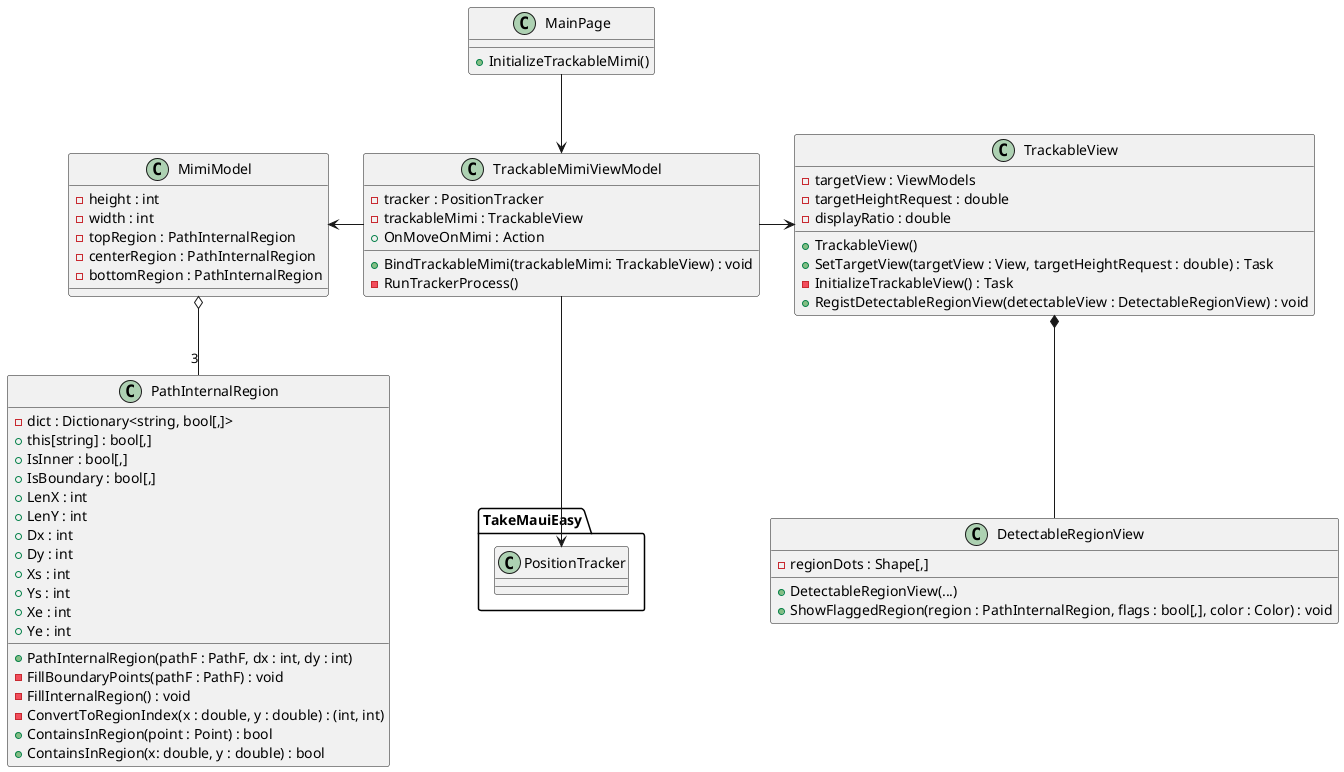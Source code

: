 @startuml MimikakiClassDiagram
' Models
class MimiModel
{
    - height : int
    - width : int
    - topRegion : PathInternalRegion
    - centerRegion : PathInternalRegion
    - bottomRegion : PathInternalRegion
}

class PathInternalRegion
{
    - dict : Dictionary<string, bool[,]>
    + this[string] : bool[,]
    + IsInner : bool[,]
    + IsBoundary : bool[,]
    + LenX : int
    + LenY : int
    + Dx : int
    + Dy : int
    + Xs : int
    + Ys : int
    + Xe : int
    + Ye : int
    + PathInternalRegion(pathF : PathF, dx : int, dy : int)
    - FillBoundaryPoints(pathF : PathF) : void
    - FillInternalRegion() : void
    - ConvertToRegionIndex(x : double, y : double) : (int, int)
    + ContainsInRegion(point : Point) : bool
    + ContainsInRegion(x: double, y : double) : bool
}

' Views
class TrackableView
{
    - targetView : ViewModels
    - targetHeightRequest : double
    - displayRatio : double
    + TrackableView()
    + SetTargetView(targetView : View, targetHeightRequest : double) : Task
    - InitializeTrackableView() : Task
    + RegistDetectableRegionView(detectableView : DetectableRegionView) : void
}

class DetectableRegionView
{
    - regionDots : Shape[,]
    + DetectableRegionView(...)
    + ShowFlaggedRegion(region : PathInternalRegion, flags : bool[,], color : Color) : void
}

' ViewModels
class TrackableMimiViewModel
{
    - tracker : PositionTracker
    - trackableMimi : TrackableView
    + OnMoveOnMimi : Action
    + BindTrackableMimi(trackableMimi: TrackableView) : void
    - RunTrackerProcess()
}

' Page
class MainPage
{
    + InitializeTrackableMimi()
}

' Library
package TakeMauiEasy
{
    class PositionTracker
}

' 
MimiModel o-- "3" PathInternalRegion
TrackableView *-- DetectableRegionView
TrackableMimiViewModel -right-> TrackableView
TrackableMimiViewModel -left-> MimiModel
MainPage --> TrackableMimiViewModel

TrackableMimiViewModel --> PositionTracker

@enduml